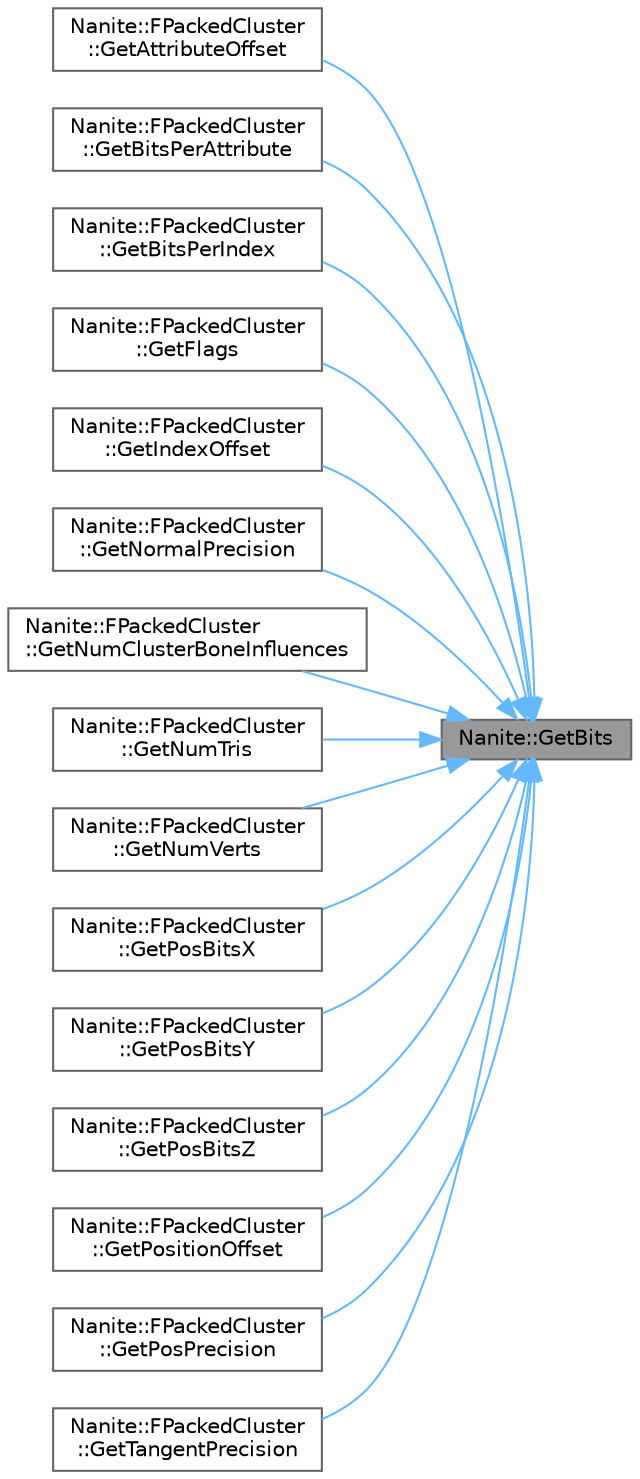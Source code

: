 digraph "Nanite::GetBits"
{
 // INTERACTIVE_SVG=YES
 // LATEX_PDF_SIZE
  bgcolor="transparent";
  edge [fontname=Helvetica,fontsize=10,labelfontname=Helvetica,labelfontsize=10];
  node [fontname=Helvetica,fontsize=10,shape=box,height=0.2,width=0.4];
  rankdir="RL";
  Node1 [id="Node000001",label="Nanite::GetBits",height=0.2,width=0.4,color="gray40", fillcolor="grey60", style="filled", fontcolor="black",tooltip=" "];
  Node1 -> Node2 [id="edge1_Node000001_Node000002",dir="back",color="steelblue1",style="solid",tooltip=" "];
  Node2 [id="Node000002",label="Nanite::FPackedCluster\l::GetAttributeOffset",height=0.2,width=0.4,color="grey40", fillcolor="white", style="filled",URL="$dc/d4b/structNanite_1_1FPackedCluster.html#a9e3dc2494c330b0ac0bf47989f3624e8",tooltip=" "];
  Node1 -> Node3 [id="edge2_Node000001_Node000003",dir="back",color="steelblue1",style="solid",tooltip=" "];
  Node3 [id="Node000003",label="Nanite::FPackedCluster\l::GetBitsPerAttribute",height=0.2,width=0.4,color="grey40", fillcolor="white", style="filled",URL="$dc/d4b/structNanite_1_1FPackedCluster.html#ac597a82f03bcf9ed60ad8ba9c165ad67",tooltip=" "];
  Node1 -> Node4 [id="edge3_Node000001_Node000004",dir="back",color="steelblue1",style="solid",tooltip=" "];
  Node4 [id="Node000004",label="Nanite::FPackedCluster\l::GetBitsPerIndex",height=0.2,width=0.4,color="grey40", fillcolor="white", style="filled",URL="$dc/d4b/structNanite_1_1FPackedCluster.html#afefacc25a8611da1d02aac33cd0c1baa",tooltip=" "];
  Node1 -> Node5 [id="edge4_Node000001_Node000005",dir="back",color="steelblue1",style="solid",tooltip=" "];
  Node5 [id="Node000005",label="Nanite::FPackedCluster\l::GetFlags",height=0.2,width=0.4,color="grey40", fillcolor="white", style="filled",URL="$dc/d4b/structNanite_1_1FPackedCluster.html#a30045e4f635ef9ccecea99d6adfd634c",tooltip=" "];
  Node1 -> Node6 [id="edge5_Node000001_Node000006",dir="back",color="steelblue1",style="solid",tooltip=" "];
  Node6 [id="Node000006",label="Nanite::FPackedCluster\l::GetIndexOffset",height=0.2,width=0.4,color="grey40", fillcolor="white", style="filled",URL="$dc/d4b/structNanite_1_1FPackedCluster.html#a5cf9a537ea1c20a230d8ede4d0385dfd",tooltip=" "];
  Node1 -> Node7 [id="edge6_Node000001_Node000007",dir="back",color="steelblue1",style="solid",tooltip=" "];
  Node7 [id="Node000007",label="Nanite::FPackedCluster\l::GetNormalPrecision",height=0.2,width=0.4,color="grey40", fillcolor="white", style="filled",URL="$dc/d4b/structNanite_1_1FPackedCluster.html#afb7271f2b0e953209bf3283038334e8b",tooltip=" "];
  Node1 -> Node8 [id="edge7_Node000001_Node000008",dir="back",color="steelblue1",style="solid",tooltip=" "];
  Node8 [id="Node000008",label="Nanite::FPackedCluster\l::GetNumClusterBoneInfluences",height=0.2,width=0.4,color="grey40", fillcolor="white", style="filled",URL="$dc/d4b/structNanite_1_1FPackedCluster.html#a77bf0af24fc07b8dbd1bbfab1f964631",tooltip=" "];
  Node1 -> Node9 [id="edge8_Node000001_Node000009",dir="back",color="steelblue1",style="solid",tooltip=" "];
  Node9 [id="Node000009",label="Nanite::FPackedCluster\l::GetNumTris",height=0.2,width=0.4,color="grey40", fillcolor="white", style="filled",URL="$dc/d4b/structNanite_1_1FPackedCluster.html#ad35f73b0d074af5d7c16f96ee96c0bf3",tooltip=" "];
  Node1 -> Node10 [id="edge9_Node000001_Node000010",dir="back",color="steelblue1",style="solid",tooltip=" "];
  Node10 [id="Node000010",label="Nanite::FPackedCluster\l::GetNumVerts",height=0.2,width=0.4,color="grey40", fillcolor="white", style="filled",URL="$dc/d4b/structNanite_1_1FPackedCluster.html#a6c22abd42f2fccb09a40a6c53550bb52",tooltip=" "];
  Node1 -> Node11 [id="edge10_Node000001_Node000011",dir="back",color="steelblue1",style="solid",tooltip=" "];
  Node11 [id="Node000011",label="Nanite::FPackedCluster\l::GetPosBitsX",height=0.2,width=0.4,color="grey40", fillcolor="white", style="filled",URL="$dc/d4b/structNanite_1_1FPackedCluster.html#aacd2588da722dec1935d9b566aa28c7a",tooltip=" "];
  Node1 -> Node12 [id="edge11_Node000001_Node000012",dir="back",color="steelblue1",style="solid",tooltip=" "];
  Node12 [id="Node000012",label="Nanite::FPackedCluster\l::GetPosBitsY",height=0.2,width=0.4,color="grey40", fillcolor="white", style="filled",URL="$dc/d4b/structNanite_1_1FPackedCluster.html#a45985b880fcac93fc713c02c6d8f0b1c",tooltip=" "];
  Node1 -> Node13 [id="edge12_Node000001_Node000013",dir="back",color="steelblue1",style="solid",tooltip=" "];
  Node13 [id="Node000013",label="Nanite::FPackedCluster\l::GetPosBitsZ",height=0.2,width=0.4,color="grey40", fillcolor="white", style="filled",URL="$dc/d4b/structNanite_1_1FPackedCluster.html#a819c263de98c812485ad02cc9f9addaf",tooltip=" "];
  Node1 -> Node14 [id="edge13_Node000001_Node000014",dir="back",color="steelblue1",style="solid",tooltip=" "];
  Node14 [id="Node000014",label="Nanite::FPackedCluster\l::GetPositionOffset",height=0.2,width=0.4,color="grey40", fillcolor="white", style="filled",URL="$dc/d4b/structNanite_1_1FPackedCluster.html#a0c0e6657a4d9b4793738562be090d171",tooltip=" "];
  Node1 -> Node15 [id="edge14_Node000001_Node000015",dir="back",color="steelblue1",style="solid",tooltip=" "];
  Node15 [id="Node000015",label="Nanite::FPackedCluster\l::GetPosPrecision",height=0.2,width=0.4,color="grey40", fillcolor="white", style="filled",URL="$dc/d4b/structNanite_1_1FPackedCluster.html#a5cf32aaf3c7ce42a6c1a5366cdc90f41",tooltip=" "];
  Node1 -> Node16 [id="edge15_Node000001_Node000016",dir="back",color="steelblue1",style="solid",tooltip=" "];
  Node16 [id="Node000016",label="Nanite::FPackedCluster\l::GetTangentPrecision",height=0.2,width=0.4,color="grey40", fillcolor="white", style="filled",URL="$dc/d4b/structNanite_1_1FPackedCluster.html#a7e8c2fd9eac311ae29e6db0cc05f591f",tooltip=" "];
}
